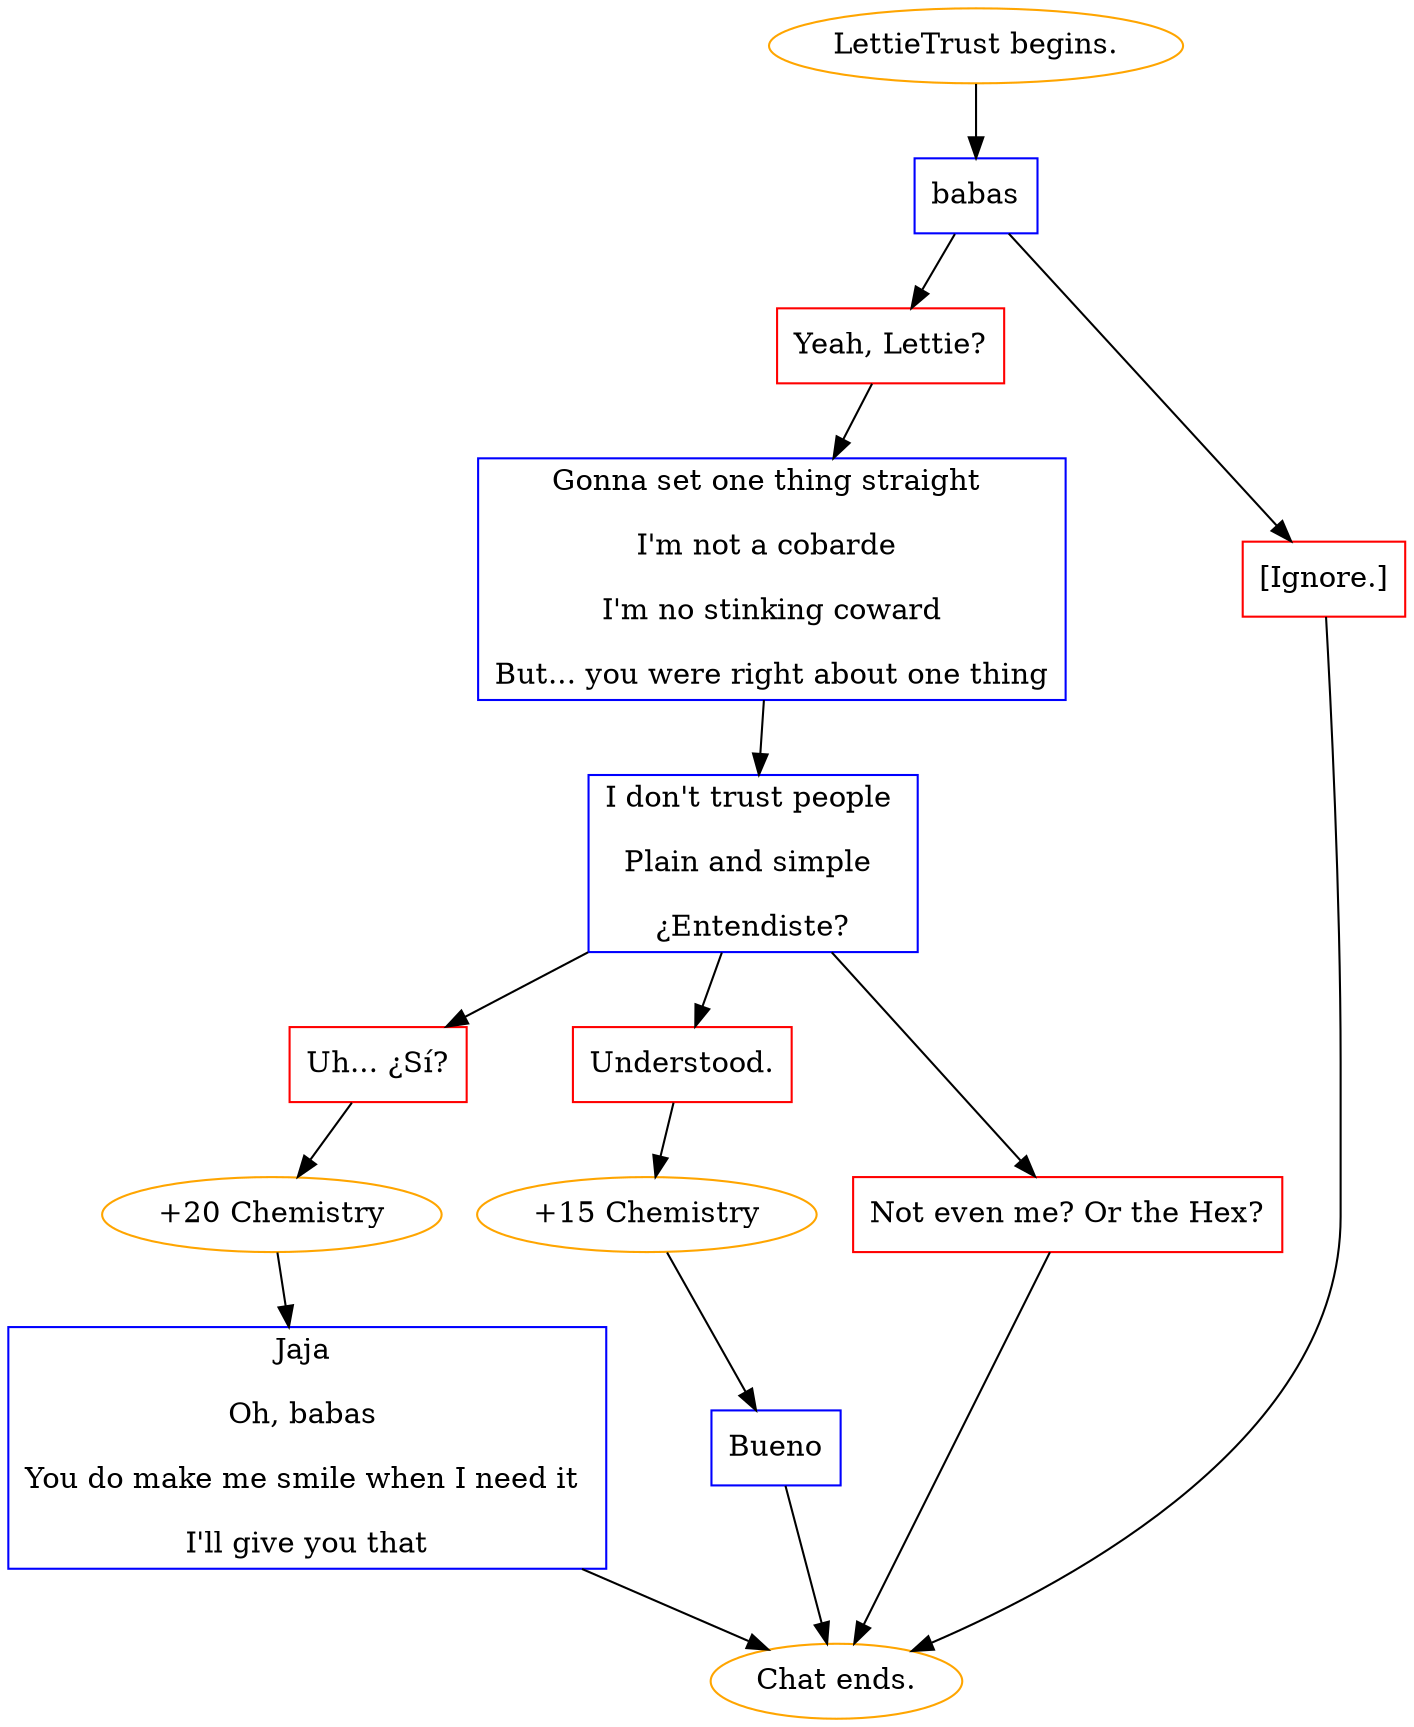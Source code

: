 digraph {
	"LettieTrust begins." [color=orange];
		"LettieTrust begins." -> j831262480;
	j831262480 [label="babas",shape=box,color=blue];
		j831262480 -> j1308757809;
		j831262480 -> j3426972941;
	j1308757809 [label="Yeah, Lettie?",shape=box,color=red];
		j1308757809 -> j2525511027;
	j3426972941 [label="[Ignore.]",shape=box,color=red];
		j3426972941 -> "Chat ends.";
	j2525511027 [label="Gonna set one thing straight 
I'm not a cobarde 
I'm no stinking coward
But... you were right about one thing",shape=box,color=blue];
		j2525511027 -> j2107648263;
	"Chat ends." [color=orange];
	j2107648263 [label="I don't trust people 
Plain and simple 
¿Entendiste?",shape=box,color=blue];
		j2107648263 -> j3957641510;
		j2107648263 -> j3931440692;
		j2107648263 -> j63557358;
	j3957641510 [label="Uh... ¿Sí?",shape=box,color=red];
		j3957641510 -> j210954323;
	j3931440692 [label="Understood.",shape=box,color=red];
		j3931440692 -> j1063159804;
	j63557358 [label="Not even me? Or the Hex?",shape=box,color=red];
		j63557358 -> "Chat ends.";
	j210954323 [label="+20 Chemistry",color=orange];
		j210954323 -> j564689399;
	j1063159804 [label="+15 Chemistry",color=orange];
		j1063159804 -> j3748645904;
	j564689399 [label="Jaja 
Oh, babas 
You do make me smile when I need it 
I'll give you that",shape=box,color=blue];
		j564689399 -> "Chat ends.";
	j3748645904 [label="Bueno",shape=box,color=blue];
		j3748645904 -> "Chat ends.";
}